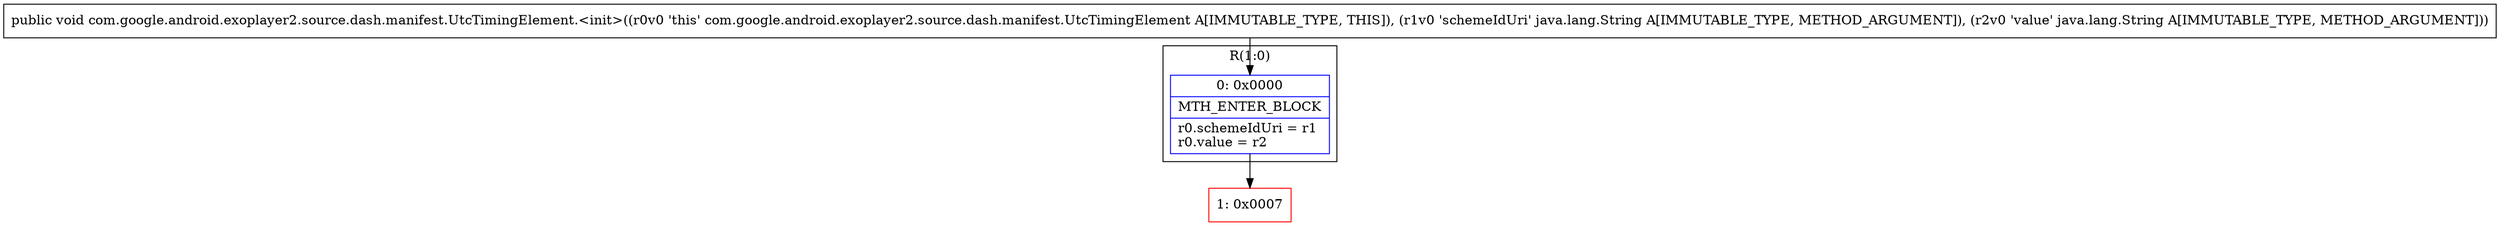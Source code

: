 digraph "CFG forcom.google.android.exoplayer2.source.dash.manifest.UtcTimingElement.\<init\>(Ljava\/lang\/String;Ljava\/lang\/String;)V" {
subgraph cluster_Region_1746796873 {
label = "R(1:0)";
node [shape=record,color=blue];
Node_0 [shape=record,label="{0\:\ 0x0000|MTH_ENTER_BLOCK\l|r0.schemeIdUri = r1\lr0.value = r2\l}"];
}
Node_1 [shape=record,color=red,label="{1\:\ 0x0007}"];
MethodNode[shape=record,label="{public void com.google.android.exoplayer2.source.dash.manifest.UtcTimingElement.\<init\>((r0v0 'this' com.google.android.exoplayer2.source.dash.manifest.UtcTimingElement A[IMMUTABLE_TYPE, THIS]), (r1v0 'schemeIdUri' java.lang.String A[IMMUTABLE_TYPE, METHOD_ARGUMENT]), (r2v0 'value' java.lang.String A[IMMUTABLE_TYPE, METHOD_ARGUMENT])) }"];
MethodNode -> Node_0;
Node_0 -> Node_1;
}

